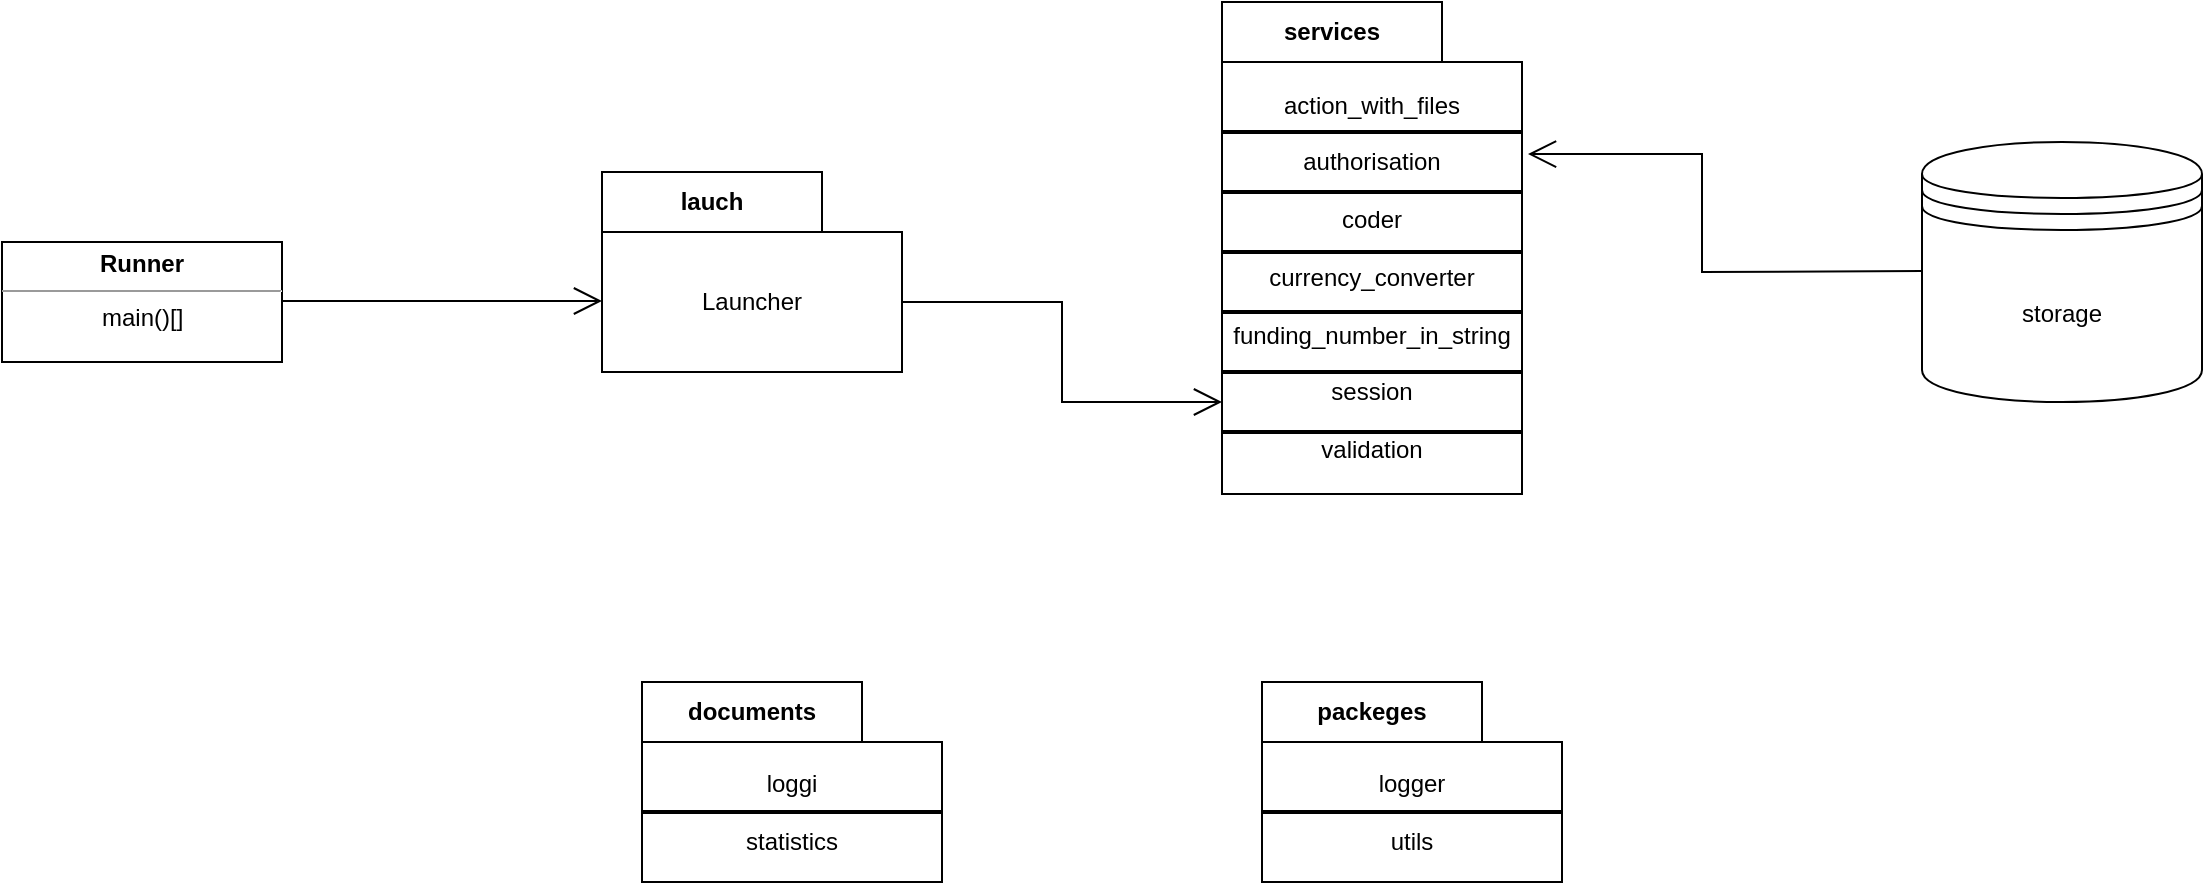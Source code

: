 <mxfile version="22.1.17" type="github">
  <diagram name="Страница — 1" id="8WHRWyfpdpMM5tBlPV7o">
    <mxGraphModel dx="1393" dy="797" grid="1" gridSize="10" guides="1" tooltips="1" connect="1" arrows="1" fold="1" page="1" pageScale="1" pageWidth="1169" pageHeight="827" math="0" shadow="0">
      <root>
        <mxCell id="0" />
        <mxCell id="1" parent="0" />
        <mxCell id="YTGGGu29Xnw9N99DoKVQ-2" value="&lt;p style=&quot;margin:0px;margin-top:4px;text-align:center;&quot;&gt;&lt;b&gt;Runner&lt;/b&gt;&lt;/p&gt;&lt;hr size=&quot;1&quot;&gt;&lt;div style=&quot;height:2px;&quot;&gt;&amp;nbsp; &amp;nbsp; &amp;nbsp; &amp;nbsp; &amp;nbsp; &amp;nbsp; &amp;nbsp; &amp;nbsp;main()[]&lt;/div&gt;" style="verticalAlign=top;align=left;overflow=fill;fontSize=12;fontFamily=Helvetica;html=1;whiteSpace=wrap;" vertex="1" parent="1">
          <mxGeometry x="40" y="340" width="140" height="60" as="geometry" />
        </mxCell>
        <mxCell id="YTGGGu29Xnw9N99DoKVQ-3" value="storage" style="shape=datastore;whiteSpace=wrap;html=1;" vertex="1" parent="1">
          <mxGeometry x="1000" y="290" width="140" height="130" as="geometry" />
        </mxCell>
        <mxCell id="YTGGGu29Xnw9N99DoKVQ-18" value="lauch" style="shape=folder;fontStyle=1;tabWidth=110;tabHeight=30;tabPosition=left;html=1;boundedLbl=1;labelInHeader=1;container=1;collapsible=0;whiteSpace=wrap;" vertex="1" parent="1">
          <mxGeometry x="340" y="305" width="150" height="100" as="geometry" />
        </mxCell>
        <mxCell id="YTGGGu29Xnw9N99DoKVQ-19" value="Launcher" style="html=1;strokeColor=none;resizeWidth=1;resizeHeight=1;fillColor=none;part=1;connectable=0;allowArrows=0;deletable=0;whiteSpace=wrap;" vertex="1" parent="YTGGGu29Xnw9N99DoKVQ-18">
          <mxGeometry width="150" height="70" relative="1" as="geometry">
            <mxPoint y="30" as="offset" />
          </mxGeometry>
        </mxCell>
        <mxCell id="YTGGGu29Xnw9N99DoKVQ-20" value="packeges" style="shape=folder;fontStyle=1;tabWidth=110;tabHeight=30;tabPosition=left;html=1;boundedLbl=1;labelInHeader=1;container=1;collapsible=0;whiteSpace=wrap;" vertex="1" parent="1">
          <mxGeometry x="670" y="560" width="150" height="100" as="geometry" />
        </mxCell>
        <mxCell id="YTGGGu29Xnw9N99DoKVQ-21" value="logger&lt;br&gt;&lt;br&gt;utils" style="html=1;strokeColor=none;resizeWidth=1;resizeHeight=1;fillColor=none;part=1;connectable=0;allowArrows=0;deletable=0;whiteSpace=wrap;" vertex="1" parent="YTGGGu29Xnw9N99DoKVQ-20">
          <mxGeometry width="150" height="70" relative="1" as="geometry">
            <mxPoint y="30" as="offset" />
          </mxGeometry>
        </mxCell>
        <mxCell id="YTGGGu29Xnw9N99DoKVQ-35" value="" style="line;strokeWidth=2;html=1;" vertex="1" parent="YTGGGu29Xnw9N99DoKVQ-20">
          <mxGeometry y="60" width="150" height="10" as="geometry" />
        </mxCell>
        <mxCell id="YTGGGu29Xnw9N99DoKVQ-24" value="documents" style="shape=folder;fontStyle=1;tabWidth=110;tabHeight=30;tabPosition=left;html=1;boundedLbl=1;labelInHeader=1;container=1;collapsible=0;whiteSpace=wrap;" vertex="1" parent="1">
          <mxGeometry x="360" y="560" width="150" height="100" as="geometry" />
        </mxCell>
        <mxCell id="YTGGGu29Xnw9N99DoKVQ-25" value="loggi&lt;br&gt;&lt;br&gt;statistics" style="html=1;strokeColor=none;resizeWidth=1;resizeHeight=1;fillColor=none;part=1;connectable=0;allowArrows=0;deletable=0;whiteSpace=wrap;" vertex="1" parent="YTGGGu29Xnw9N99DoKVQ-24">
          <mxGeometry width="150" height="70" relative="1" as="geometry">
            <mxPoint y="30" as="offset" />
          </mxGeometry>
        </mxCell>
        <mxCell id="YTGGGu29Xnw9N99DoKVQ-36" value="" style="line;strokeWidth=2;html=1;" vertex="1" parent="YTGGGu29Xnw9N99DoKVQ-24">
          <mxGeometry y="60" width="150" height="10" as="geometry" />
        </mxCell>
        <mxCell id="YTGGGu29Xnw9N99DoKVQ-26" value="services" style="shape=folder;fontStyle=1;tabWidth=110;tabHeight=30;tabPosition=left;html=1;boundedLbl=1;labelInHeader=1;container=1;collapsible=0;whiteSpace=wrap;" vertex="1" parent="1">
          <mxGeometry x="650" y="220" width="150" height="246" as="geometry" />
        </mxCell>
        <mxCell id="YTGGGu29Xnw9N99DoKVQ-27" value="&lt;br&gt;&lt;br&gt;&lt;br&gt;action_with_files&lt;br&gt;&lt;br&gt;authorisation&lt;br&gt;&lt;br&gt;coder&lt;br&gt;&lt;br&gt;currency_converter&lt;br&gt;&lt;br&gt;funding_number_in_string&lt;br&gt;&lt;br&gt;session&lt;br&gt;&lt;br&gt;validation" style="html=1;strokeColor=none;resizeWidth=1;resizeHeight=1;fillColor=none;part=1;connectable=0;allowArrows=0;deletable=0;whiteSpace=wrap;" vertex="1" parent="YTGGGu29Xnw9N99DoKVQ-26">
          <mxGeometry width="150" height="172.2" relative="1" as="geometry">
            <mxPoint y="30" as="offset" />
          </mxGeometry>
        </mxCell>
        <mxCell id="YTGGGu29Xnw9N99DoKVQ-29" value="" style="line;strokeWidth=2;html=1;" vertex="1" parent="YTGGGu29Xnw9N99DoKVQ-26">
          <mxGeometry y="90" width="150" height="10" as="geometry" />
        </mxCell>
        <mxCell id="YTGGGu29Xnw9N99DoKVQ-30" value="" style="line;strokeWidth=2;html=1;" vertex="1" parent="YTGGGu29Xnw9N99DoKVQ-26">
          <mxGeometry y="120" width="150" height="10" as="geometry" />
        </mxCell>
        <mxCell id="YTGGGu29Xnw9N99DoKVQ-31" value="" style="line;strokeWidth=2;html=1;" vertex="1" parent="YTGGGu29Xnw9N99DoKVQ-26">
          <mxGeometry y="150" width="150" height="10" as="geometry" />
        </mxCell>
        <mxCell id="YTGGGu29Xnw9N99DoKVQ-32" value="" style="line;strokeWidth=2;html=1;" vertex="1" parent="YTGGGu29Xnw9N99DoKVQ-26">
          <mxGeometry y="180" width="150" height="10" as="geometry" />
        </mxCell>
        <mxCell id="YTGGGu29Xnw9N99DoKVQ-33" value="" style="line;strokeWidth=2;html=1;" vertex="1" parent="YTGGGu29Xnw9N99DoKVQ-26">
          <mxGeometry y="210" width="150" height="10" as="geometry" />
        </mxCell>
        <mxCell id="YTGGGu29Xnw9N99DoKVQ-34" value="" style="line;strokeWidth=2;html=1;" vertex="1" parent="YTGGGu29Xnw9N99DoKVQ-26">
          <mxGeometry y="60" width="150" height="10" as="geometry" />
        </mxCell>
        <mxCell id="YTGGGu29Xnw9N99DoKVQ-38" value="" style="endArrow=open;endFill=1;endSize=12;html=1;rounded=0;" edge="1" parent="1">
          <mxGeometry width="160" relative="1" as="geometry">
            <mxPoint x="180" y="369.5" as="sourcePoint" />
            <mxPoint x="340" y="369.5" as="targetPoint" />
          </mxGeometry>
        </mxCell>
        <mxCell id="YTGGGu29Xnw9N99DoKVQ-39" value="" style="endArrow=open;endFill=1;endSize=12;html=1;rounded=0;entryX=0;entryY=0.813;entryDx=0;entryDy=0;entryPerimeter=0;" edge="1" parent="1" target="YTGGGu29Xnw9N99DoKVQ-26">
          <mxGeometry width="160" relative="1" as="geometry">
            <mxPoint x="490" y="370" as="sourcePoint" />
            <mxPoint x="650" y="370" as="targetPoint" />
            <Array as="points">
              <mxPoint x="570" y="370" />
              <mxPoint x="570" y="420" />
            </Array>
          </mxGeometry>
        </mxCell>
        <mxCell id="YTGGGu29Xnw9N99DoKVQ-40" value="" style="endArrow=open;endFill=1;endSize=12;html=1;rounded=0;entryX=1.02;entryY=0.309;entryDx=0;entryDy=0;entryPerimeter=0;" edge="1" parent="1" target="YTGGGu29Xnw9N99DoKVQ-26">
          <mxGeometry width="160" relative="1" as="geometry">
            <mxPoint x="1000" y="354.5" as="sourcePoint" />
            <mxPoint x="890" y="240" as="targetPoint" />
            <Array as="points">
              <mxPoint x="890" y="355" />
              <mxPoint x="890" y="296" />
            </Array>
          </mxGeometry>
        </mxCell>
      </root>
    </mxGraphModel>
  </diagram>
</mxfile>
